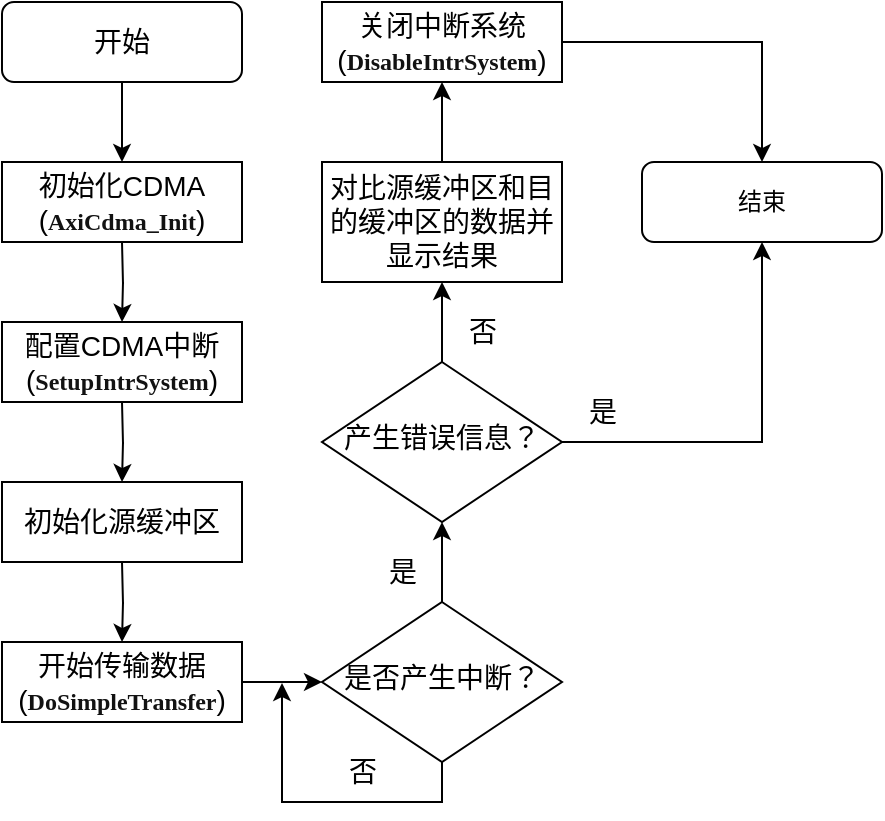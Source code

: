 <mxfile version="24.2.2" type="github">
  <diagram id="C5RBs43oDa-KdzZeNtuy" name="Page-1">
    <mxGraphModel dx="1173" dy="772" grid="1" gridSize="10" guides="1" tooltips="1" connect="1" arrows="1" fold="1" page="1" pageScale="1" pageWidth="827" pageHeight="1169" math="0" shadow="0">
      <root>
        <mxCell id="WIyWlLk6GJQsqaUBKTNV-0" />
        <mxCell id="WIyWlLk6GJQsqaUBKTNV-1" parent="WIyWlLk6GJQsqaUBKTNV-0" />
        <mxCell id="eCrLQAfWN_XsYii8bB34-6" value="" style="edgeStyle=orthogonalEdgeStyle;rounded=0;orthogonalLoop=1;jettySize=auto;html=1;" parent="WIyWlLk6GJQsqaUBKTNV-1" edge="1">
          <mxGeometry relative="1" as="geometry">
            <mxPoint x="140" y="120" as="sourcePoint" />
            <mxPoint x="140" y="160" as="targetPoint" />
          </mxGeometry>
        </mxCell>
        <mxCell id="SQo8K6JViXsS_NtMHHVb-2" value="" style="edgeStyle=orthogonalEdgeStyle;rounded=0;orthogonalLoop=1;jettySize=auto;html=1;" edge="1" parent="WIyWlLk6GJQsqaUBKTNV-1" source="WIyWlLk6GJQsqaUBKTNV-10" target="eCrLQAfWN_XsYii8bB34-13">
          <mxGeometry relative="1" as="geometry" />
        </mxCell>
        <mxCell id="SQo8K6JViXsS_NtMHHVb-4" style="edgeStyle=orthogonalEdgeStyle;rounded=0;orthogonalLoop=1;jettySize=auto;html=1;exitX=0.5;exitY=1;exitDx=0;exitDy=0;" edge="1" parent="WIyWlLk6GJQsqaUBKTNV-1" source="WIyWlLk6GJQsqaUBKTNV-10">
          <mxGeometry relative="1" as="geometry">
            <mxPoint x="220" y="340" as="targetPoint" />
          </mxGeometry>
        </mxCell>
        <mxCell id="WIyWlLk6GJQsqaUBKTNV-10" value="&lt;font style=&quot;font-size: 14px;&quot;&gt;是否产生中断？&lt;/font&gt;" style="rhombus;whiteSpace=wrap;html=1;shadow=0;fontFamily=Helvetica;fontSize=12;align=center;strokeWidth=1;spacing=6;spacingTop=-4;" parent="WIyWlLk6GJQsqaUBKTNV-1" vertex="1">
          <mxGeometry x="240" y="300" width="120" height="80" as="geometry" />
        </mxCell>
        <mxCell id="eCrLQAfWN_XsYii8bB34-7" value="" style="edgeStyle=orthogonalEdgeStyle;rounded=0;orthogonalLoop=1;jettySize=auto;html=1;" parent="WIyWlLk6GJQsqaUBKTNV-1" edge="1">
          <mxGeometry relative="1" as="geometry">
            <mxPoint x="140" y="200" as="sourcePoint" />
            <mxPoint x="140" y="240" as="targetPoint" />
          </mxGeometry>
        </mxCell>
        <mxCell id="eCrLQAfWN_XsYii8bB34-8" value="" style="edgeStyle=orthogonalEdgeStyle;rounded=0;orthogonalLoop=1;jettySize=auto;html=1;" parent="WIyWlLk6GJQsqaUBKTNV-1" edge="1">
          <mxGeometry relative="1" as="geometry">
            <mxPoint x="140" y="280" as="sourcePoint" />
            <mxPoint x="140" y="320" as="targetPoint" />
          </mxGeometry>
        </mxCell>
        <mxCell id="SQo8K6JViXsS_NtMHHVb-8" value="" style="edgeStyle=orthogonalEdgeStyle;rounded=0;orthogonalLoop=1;jettySize=auto;html=1;" edge="1" parent="WIyWlLk6GJQsqaUBKTNV-1" source="eCrLQAfWN_XsYii8bB34-13" target="SQo8K6JViXsS_NtMHHVb-7">
          <mxGeometry relative="1" as="geometry" />
        </mxCell>
        <mxCell id="SQo8K6JViXsS_NtMHHVb-16" style="edgeStyle=orthogonalEdgeStyle;rounded=0;orthogonalLoop=1;jettySize=auto;html=1;exitX=1;exitY=0.5;exitDx=0;exitDy=0;entryX=0.5;entryY=1;entryDx=0;entryDy=0;" edge="1" parent="WIyWlLk6GJQsqaUBKTNV-1" source="eCrLQAfWN_XsYii8bB34-13" target="eCrLQAfWN_XsYii8bB34-29">
          <mxGeometry relative="1" as="geometry" />
        </mxCell>
        <mxCell id="eCrLQAfWN_XsYii8bB34-13" value="&lt;font style=&quot;font-size: 14px;&quot;&gt;产生错误信息？&lt;/font&gt;" style="rhombus;whiteSpace=wrap;html=1;shadow=0;fontFamily=Helvetica;fontSize=12;align=center;strokeWidth=1;spacing=6;spacingTop=-4;" parent="WIyWlLk6GJQsqaUBKTNV-1" vertex="1">
          <mxGeometry x="240" y="180" width="120" height="80" as="geometry" />
        </mxCell>
        <mxCell id="eCrLQAfWN_XsYii8bB34-14" value="&lt;font style=&quot;font-size: 14px;&quot;&gt;配置CDMA中断&lt;/font&gt;&lt;div style=&quot;&quot;&gt;&lt;font style=&quot;font-size: 14px;&quot;&gt;(&lt;/font&gt;&lt;span style=&quot;background-color: initial; font-family: Consolas; color: rgb(18, 18, 18); font-weight: bold;&quot;&gt;S&lt;/span&gt;&lt;span style=&quot;background-color: initial; font-family: Consolas; color: rgb(18, 18, 18); font-weight: bold;&quot;&gt;etupIntrSystem&lt;/span&gt;&lt;span style=&quot;font-size: 14px; background-color: initial;&quot;&gt;)&lt;/span&gt;&lt;/div&gt;" style="rounded=0;whiteSpace=wrap;html=1;" parent="WIyWlLk6GJQsqaUBKTNV-1" vertex="1">
          <mxGeometry x="80" y="160" width="120" height="40" as="geometry" />
        </mxCell>
        <mxCell id="eCrLQAfWN_XsYii8bB34-16" value="&lt;font style=&quot;font-size: 14px;&quot;&gt;初始化CDMA&lt;/font&gt;&lt;div&gt;&lt;span style=&quot;font-size: 14px;&quot;&gt;(&lt;/span&gt;&lt;span style=&quot;color: rgb(18, 18, 18); font-family: Consolas; font-weight: bold; background-color: initial;&quot;&gt;&lt;font style=&quot;font-size: 12px;&quot;&gt;AxiCdma_Init&lt;/font&gt;&lt;/span&gt;&lt;span style=&quot;font-size: 14px; background-color: initial;&quot;&gt;)&lt;/span&gt;&lt;/div&gt;" style="rounded=0;whiteSpace=wrap;html=1;" parent="WIyWlLk6GJQsqaUBKTNV-1" vertex="1">
          <mxGeometry x="80" y="80" width="120" height="40" as="geometry" />
        </mxCell>
        <mxCell id="eCrLQAfWN_XsYii8bB34-18" style="edgeStyle=orthogonalEdgeStyle;rounded=0;orthogonalLoop=1;jettySize=auto;html=1;exitX=0.5;exitY=1;exitDx=0;exitDy=0;entryX=0.5;entryY=0;entryDx=0;entryDy=0;" parent="WIyWlLk6GJQsqaUBKTNV-1" source="eCrLQAfWN_XsYii8bB34-17" target="eCrLQAfWN_XsYii8bB34-16" edge="1">
          <mxGeometry relative="1" as="geometry" />
        </mxCell>
        <mxCell id="eCrLQAfWN_XsYii8bB34-17" value="&lt;font style=&quot;font-size: 14px;&quot;&gt;开始&lt;/font&gt;" style="rounded=1;whiteSpace=wrap;html=1;fontSize=12;glass=0;strokeWidth=1;shadow=0;" parent="WIyWlLk6GJQsqaUBKTNV-1" vertex="1">
          <mxGeometry x="80" width="120" height="40" as="geometry" />
        </mxCell>
        <mxCell id="eCrLQAfWN_XsYii8bB34-19" value="&lt;font style=&quot;font-size: 14px;&quot;&gt;初始化源缓冲区&lt;/font&gt;" style="rounded=0;whiteSpace=wrap;html=1;" parent="WIyWlLk6GJQsqaUBKTNV-1" vertex="1">
          <mxGeometry x="80" y="240" width="120" height="40" as="geometry" />
        </mxCell>
        <mxCell id="SQo8K6JViXsS_NtMHHVb-1" value="" style="edgeStyle=orthogonalEdgeStyle;rounded=0;orthogonalLoop=1;jettySize=auto;html=1;" edge="1" parent="WIyWlLk6GJQsqaUBKTNV-1" source="eCrLQAfWN_XsYii8bB34-20" target="WIyWlLk6GJQsqaUBKTNV-10">
          <mxGeometry relative="1" as="geometry" />
        </mxCell>
        <mxCell id="eCrLQAfWN_XsYii8bB34-20" value="&lt;font style=&quot;font-size: 14px;&quot;&gt;开始传输数据&lt;/font&gt;&lt;div&gt;&lt;font style=&quot;font-size: 14px;&quot;&gt;(&lt;/font&gt;&lt;span style=&quot;color: rgb(18, 18, 18); font-family: Consolas; font-weight: bold; background-color: initial;&quot;&gt;&lt;font style=&quot;font-size: 12px;&quot;&gt;DoSimpleTransfer&lt;/font&gt;&lt;/span&gt;&lt;span style=&quot;font-size: 14px; background-color: initial;&quot;&gt;)&lt;/span&gt;&lt;/div&gt;" style="rounded=0;whiteSpace=wrap;html=1;" parent="WIyWlLk6GJQsqaUBKTNV-1" vertex="1">
          <mxGeometry x="80" y="320" width="120" height="40" as="geometry" />
        </mxCell>
        <mxCell id="eCrLQAfWN_XsYii8bB34-29" value="结束" style="rounded=1;whiteSpace=wrap;html=1;fontSize=12;glass=0;strokeWidth=1;shadow=0;" parent="WIyWlLk6GJQsqaUBKTNV-1" vertex="1">
          <mxGeometry x="400" y="80" width="120" height="40" as="geometry" />
        </mxCell>
        <mxCell id="eCrLQAfWN_XsYii8bB34-46" value="&lt;font style=&quot;font-size: 14px;&quot;&gt;是&lt;/font&gt;" style="text;html=1;align=center;verticalAlign=middle;resizable=0;points=[];autosize=1;strokeColor=none;fillColor=none;" parent="WIyWlLk6GJQsqaUBKTNV-1" vertex="1">
          <mxGeometry x="260" y="270" width="40" height="30" as="geometry" />
        </mxCell>
        <mxCell id="SQo8K6JViXsS_NtMHHVb-5" value="&lt;font style=&quot;font-size: 14px;&quot;&gt;否&lt;/font&gt;" style="text;html=1;align=center;verticalAlign=middle;resizable=0;points=[];autosize=1;strokeColor=none;fillColor=none;" vertex="1" parent="WIyWlLk6GJQsqaUBKTNV-1">
          <mxGeometry x="240" y="370" width="40" height="30" as="geometry" />
        </mxCell>
        <mxCell id="SQo8K6JViXsS_NtMHHVb-6" value="&lt;font style=&quot;font-size: 14px;&quot;&gt;是&lt;/font&gt;" style="text;html=1;align=center;verticalAlign=middle;resizable=0;points=[];autosize=1;strokeColor=none;fillColor=none;" vertex="1" parent="WIyWlLk6GJQsqaUBKTNV-1">
          <mxGeometry x="360" y="190" width="40" height="30" as="geometry" />
        </mxCell>
        <mxCell id="SQo8K6JViXsS_NtMHHVb-14" value="" style="edgeStyle=orthogonalEdgeStyle;rounded=0;orthogonalLoop=1;jettySize=auto;html=1;" edge="1" parent="WIyWlLk6GJQsqaUBKTNV-1" source="SQo8K6JViXsS_NtMHHVb-7" target="SQo8K6JViXsS_NtMHHVb-13">
          <mxGeometry relative="1" as="geometry" />
        </mxCell>
        <mxCell id="SQo8K6JViXsS_NtMHHVb-7" value="&lt;font style=&quot;font-size: 14px;&quot;&gt;对比源缓冲区和目的缓冲区的数据并显示结果&lt;/font&gt;" style="rounded=0;whiteSpace=wrap;html=1;" vertex="1" parent="WIyWlLk6GJQsqaUBKTNV-1">
          <mxGeometry x="240" y="80" width="120" height="60" as="geometry" />
        </mxCell>
        <mxCell id="SQo8K6JViXsS_NtMHHVb-9" value="&lt;font style=&quot;font-size: 14px;&quot;&gt;否&lt;/font&gt;" style="text;html=1;align=center;verticalAlign=middle;resizable=0;points=[];autosize=1;strokeColor=none;fillColor=none;" vertex="1" parent="WIyWlLk6GJQsqaUBKTNV-1">
          <mxGeometry x="300" y="150" width="40" height="30" as="geometry" />
        </mxCell>
        <mxCell id="SQo8K6JViXsS_NtMHHVb-15" style="edgeStyle=orthogonalEdgeStyle;rounded=0;orthogonalLoop=1;jettySize=auto;html=1;entryX=0.5;entryY=0;entryDx=0;entryDy=0;" edge="1" parent="WIyWlLk6GJQsqaUBKTNV-1" source="SQo8K6JViXsS_NtMHHVb-13" target="eCrLQAfWN_XsYii8bB34-29">
          <mxGeometry relative="1" as="geometry" />
        </mxCell>
        <mxCell id="SQo8K6JViXsS_NtMHHVb-13" value="&lt;font style=&quot;font-size: 14px;&quot;&gt;关闭中断系统&lt;/font&gt;&lt;div&gt;&lt;font style=&quot;font-size: 14px;&quot;&gt;(&lt;/font&gt;&lt;span style=&quot;color: rgb(18, 18, 18); font-family: Consolas; font-weight: bold; background-color: initial;&quot;&gt;&lt;font style=&quot;font-size: 12px;&quot;&gt;DisableIntrSystem&lt;/font&gt;&lt;/span&gt;&lt;span style=&quot;font-size: 14px; background-color: initial;&quot;&gt;)&lt;/span&gt;&lt;/div&gt;" style="rounded=0;whiteSpace=wrap;html=1;" vertex="1" parent="WIyWlLk6GJQsqaUBKTNV-1">
          <mxGeometry x="240" width="120" height="40" as="geometry" />
        </mxCell>
      </root>
    </mxGraphModel>
  </diagram>
</mxfile>

